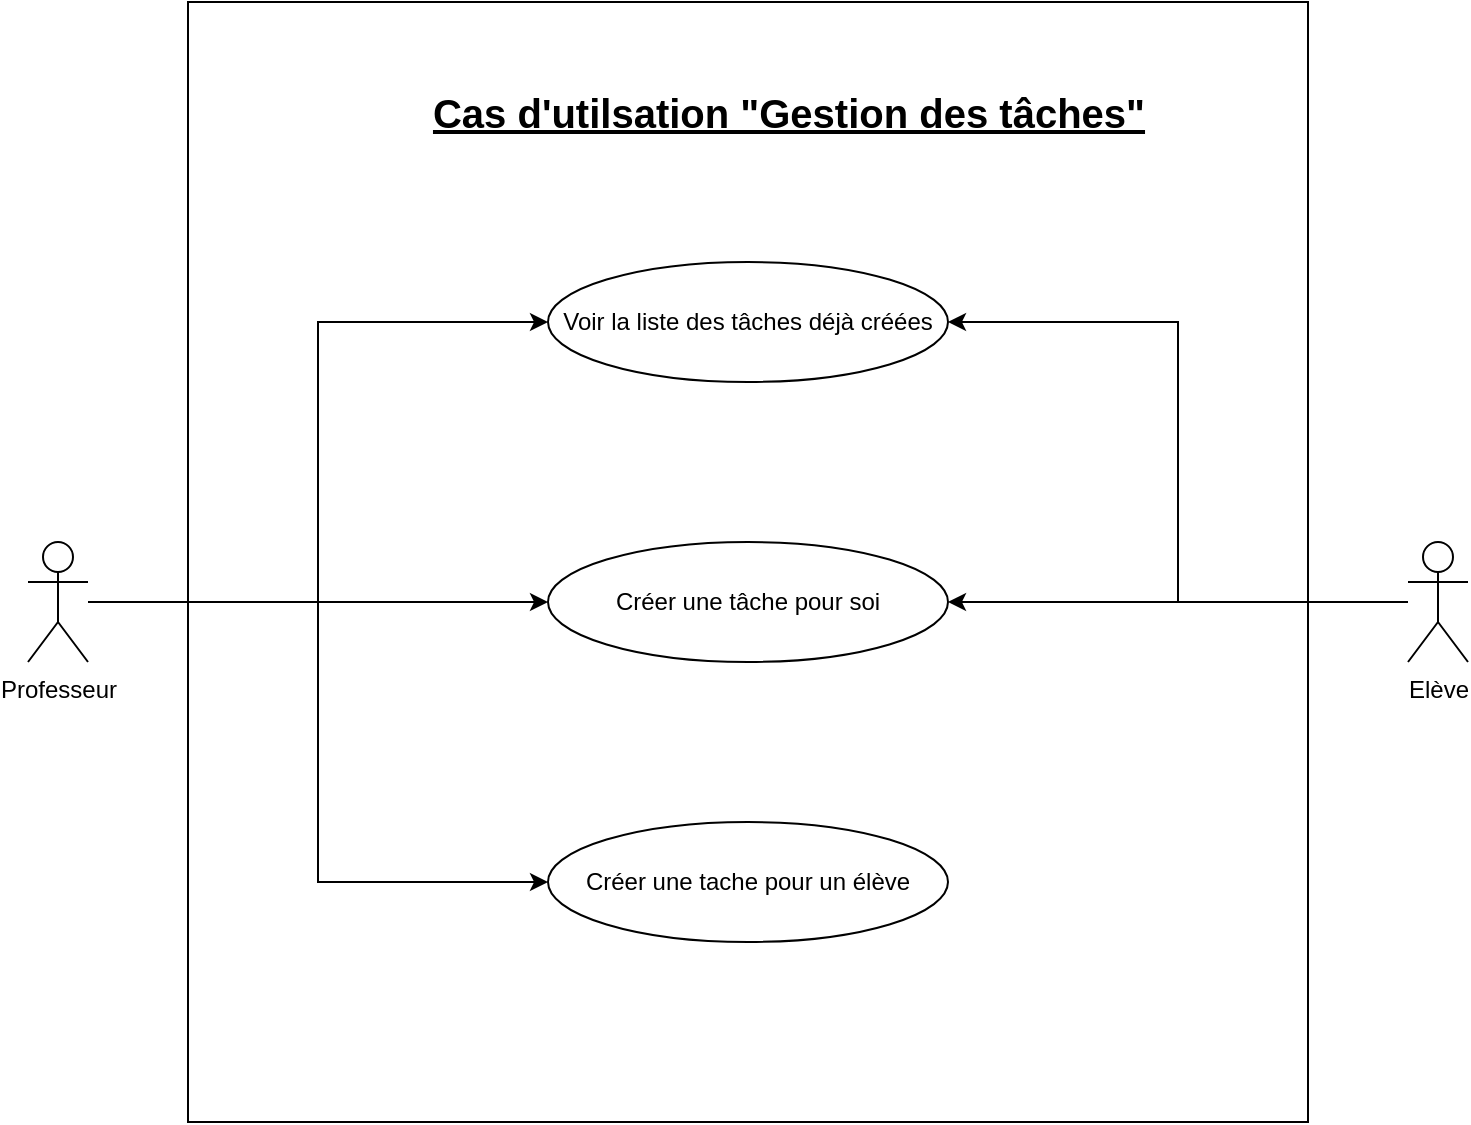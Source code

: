 <mxfile version="14.5.10" type="device"><diagram id="pbvzX-3rY17ACfLRN-KZ" name="Page-1"><mxGraphModel dx="1038" dy="519" grid="1" gridSize="10" guides="1" tooltips="1" connect="1" arrows="1" fold="1" page="1" pageScale="1" pageWidth="827" pageHeight="1169" math="0" shadow="0"><root><mxCell id="0"/><mxCell id="1" parent="0"/><mxCell id="MEeJwPvar1ZSVrfSUjnp-56" value="" style="whiteSpace=wrap;html=1;aspect=fixed;fontSize=20;" parent="1" vertex="1"><mxGeometry x="120" width="560" height="560" as="geometry"/></mxCell><mxCell id="mcj0AgveJ-N9I475KVQj-5" style="edgeStyle=orthogonalEdgeStyle;rounded=0;orthogonalLoop=1;jettySize=auto;html=1;entryX=0;entryY=0.5;entryDx=0;entryDy=0;" edge="1" parent="1" source="MEeJwPvar1ZSVrfSUjnp-1" target="MEeJwPvar1ZSVrfSUjnp-4"><mxGeometry relative="1" as="geometry"/></mxCell><mxCell id="mcj0AgveJ-N9I475KVQj-6" style="edgeStyle=orthogonalEdgeStyle;rounded=0;orthogonalLoop=1;jettySize=auto;html=1;" edge="1" parent="1" source="MEeJwPvar1ZSVrfSUjnp-1" target="Fy9X-XF4lYrqWOZDs8ya-2"><mxGeometry relative="1" as="geometry"/></mxCell><mxCell id="mcj0AgveJ-N9I475KVQj-7" style="edgeStyle=orthogonalEdgeStyle;rounded=0;orthogonalLoop=1;jettySize=auto;html=1;entryX=0;entryY=0.5;entryDx=0;entryDy=0;" edge="1" parent="1" source="MEeJwPvar1ZSVrfSUjnp-1" target="MEeJwPvar1ZSVrfSUjnp-11"><mxGeometry relative="1" as="geometry"/></mxCell><mxCell id="MEeJwPvar1ZSVrfSUjnp-1" value="Professeur" style="shape=umlActor;verticalLabelPosition=bottom;verticalAlign=top;html=1;outlineConnect=0;" parent="1" vertex="1"><mxGeometry x="40" y="270" width="30" height="60" as="geometry"/></mxCell><mxCell id="MEeJwPvar1ZSVrfSUjnp-4" value="Voir la liste des tâches déjà créées" style="ellipse;whiteSpace=wrap;html=1;" parent="1" vertex="1"><mxGeometry x="300" y="130" width="200" height="60" as="geometry"/></mxCell><mxCell id="MEeJwPvar1ZSVrfSUjnp-11" value="Créer une tache pour un élève" style="ellipse;whiteSpace=wrap;html=1;" parent="1" vertex="1"><mxGeometry x="300" y="410" width="200" height="60" as="geometry"/></mxCell><mxCell id="MEeJwPvar1ZSVrfSUjnp-40" value="Cas d'utilsation &quot;Gestion des tâches&quot;" style="text;html=1;align=center;verticalAlign=middle;resizable=0;points=[];autosize=1;strokeColor=none;fontStyle=5;fontSize=20;" parent="1" vertex="1"><mxGeometry x="235" y="40" width="370" height="30" as="geometry"/></mxCell><mxCell id="Fy9X-XF4lYrqWOZDs8ya-2" value="Créer une tâche pour soi" style="ellipse;whiteSpace=wrap;html=1;" parent="1" vertex="1"><mxGeometry x="300" y="270" width="200" height="60" as="geometry"/></mxCell><mxCell id="mcj0AgveJ-N9I475KVQj-2" style="edgeStyle=orthogonalEdgeStyle;rounded=0;orthogonalLoop=1;jettySize=auto;html=1;entryX=1;entryY=0.5;entryDx=0;entryDy=0;" edge="1" parent="1" source="mcj0AgveJ-N9I475KVQj-1" target="MEeJwPvar1ZSVrfSUjnp-4"><mxGeometry relative="1" as="geometry"/></mxCell><mxCell id="mcj0AgveJ-N9I475KVQj-3" style="edgeStyle=orthogonalEdgeStyle;rounded=0;orthogonalLoop=1;jettySize=auto;html=1;" edge="1" parent="1" source="mcj0AgveJ-N9I475KVQj-1" target="Fy9X-XF4lYrqWOZDs8ya-2"><mxGeometry relative="1" as="geometry"/></mxCell><mxCell id="mcj0AgveJ-N9I475KVQj-1" value="Elève" style="shape=umlActor;verticalLabelPosition=bottom;verticalAlign=top;html=1;outlineConnect=0;" vertex="1" parent="1"><mxGeometry x="730" y="270" width="30" height="60" as="geometry"/></mxCell></root></mxGraphModel></diagram></mxfile>